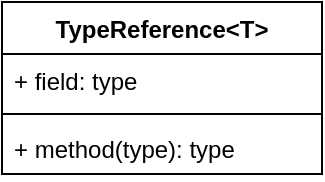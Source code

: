 <mxfile version="13.7.9" type="device" pages="2"><diagram id="5NddZWgAsSF0d9i4G7HJ" name="core"><mxGraphModel dx="946" dy="598" grid="1" gridSize="10" guides="1" tooltips="1" connect="1" arrows="1" fold="1" page="1" pageScale="1" pageWidth="33000" pageHeight="46081" math="0" shadow="0"><root><mxCell id="0"/><mxCell id="1" parent="0"/><mxCell id="8A-q4GnzPBv_QLL-ERFG-1" value="TypeReference&lt;T&gt;" style="swimlane;fontStyle=1;align=center;verticalAlign=top;childLayout=stackLayout;horizontal=1;startSize=26;horizontalStack=0;resizeParent=1;resizeParentMax=0;resizeLast=0;collapsible=1;marginBottom=0;" vertex="1" parent="1"><mxGeometry x="230" y="200" width="160" height="86" as="geometry"/></mxCell><mxCell id="8A-q4GnzPBv_QLL-ERFG-2" value="+ field: type" style="text;strokeColor=none;fillColor=none;align=left;verticalAlign=top;spacingLeft=4;spacingRight=4;overflow=hidden;rotatable=0;points=[[0,0.5],[1,0.5]];portConstraint=eastwest;" vertex="1" parent="8A-q4GnzPBv_QLL-ERFG-1"><mxGeometry y="26" width="160" height="26" as="geometry"/></mxCell><mxCell id="8A-q4GnzPBv_QLL-ERFG-3" value="" style="line;strokeWidth=1;fillColor=none;align=left;verticalAlign=middle;spacingTop=-1;spacingLeft=3;spacingRight=3;rotatable=0;labelPosition=right;points=[];portConstraint=eastwest;" vertex="1" parent="8A-q4GnzPBv_QLL-ERFG-1"><mxGeometry y="52" width="160" height="8" as="geometry"/></mxCell><mxCell id="8A-q4GnzPBv_QLL-ERFG-4" value="+ method(type): type" style="text;strokeColor=none;fillColor=none;align=left;verticalAlign=top;spacingLeft=4;spacingRight=4;overflow=hidden;rotatable=0;points=[[0,0.5],[1,0.5]];portConstraint=eastwest;" vertex="1" parent="8A-q4GnzPBv_QLL-ERFG-1"><mxGeometry y="60" width="160" height="26" as="geometry"/></mxCell></root></mxGraphModel></diagram><diagram id="QGUhEhk1XFEXYApfHtYG" name="databind"><mxGraphModel dx="946" dy="598" grid="1" gridSize="10" guides="1" tooltips="1" connect="1" arrows="1" fold="1" page="1" pageScale="1" pageWidth="33000" pageHeight="46081" math="0" shadow="0"><root><mxCell id="JHmkkrbyjskyUQdL_rrz-0"/><mxCell id="JHmkkrbyjskyUQdL_rrz-1" parent="JHmkkrbyjskyUQdL_rrz-0"/></root></mxGraphModel></diagram></mxfile>
